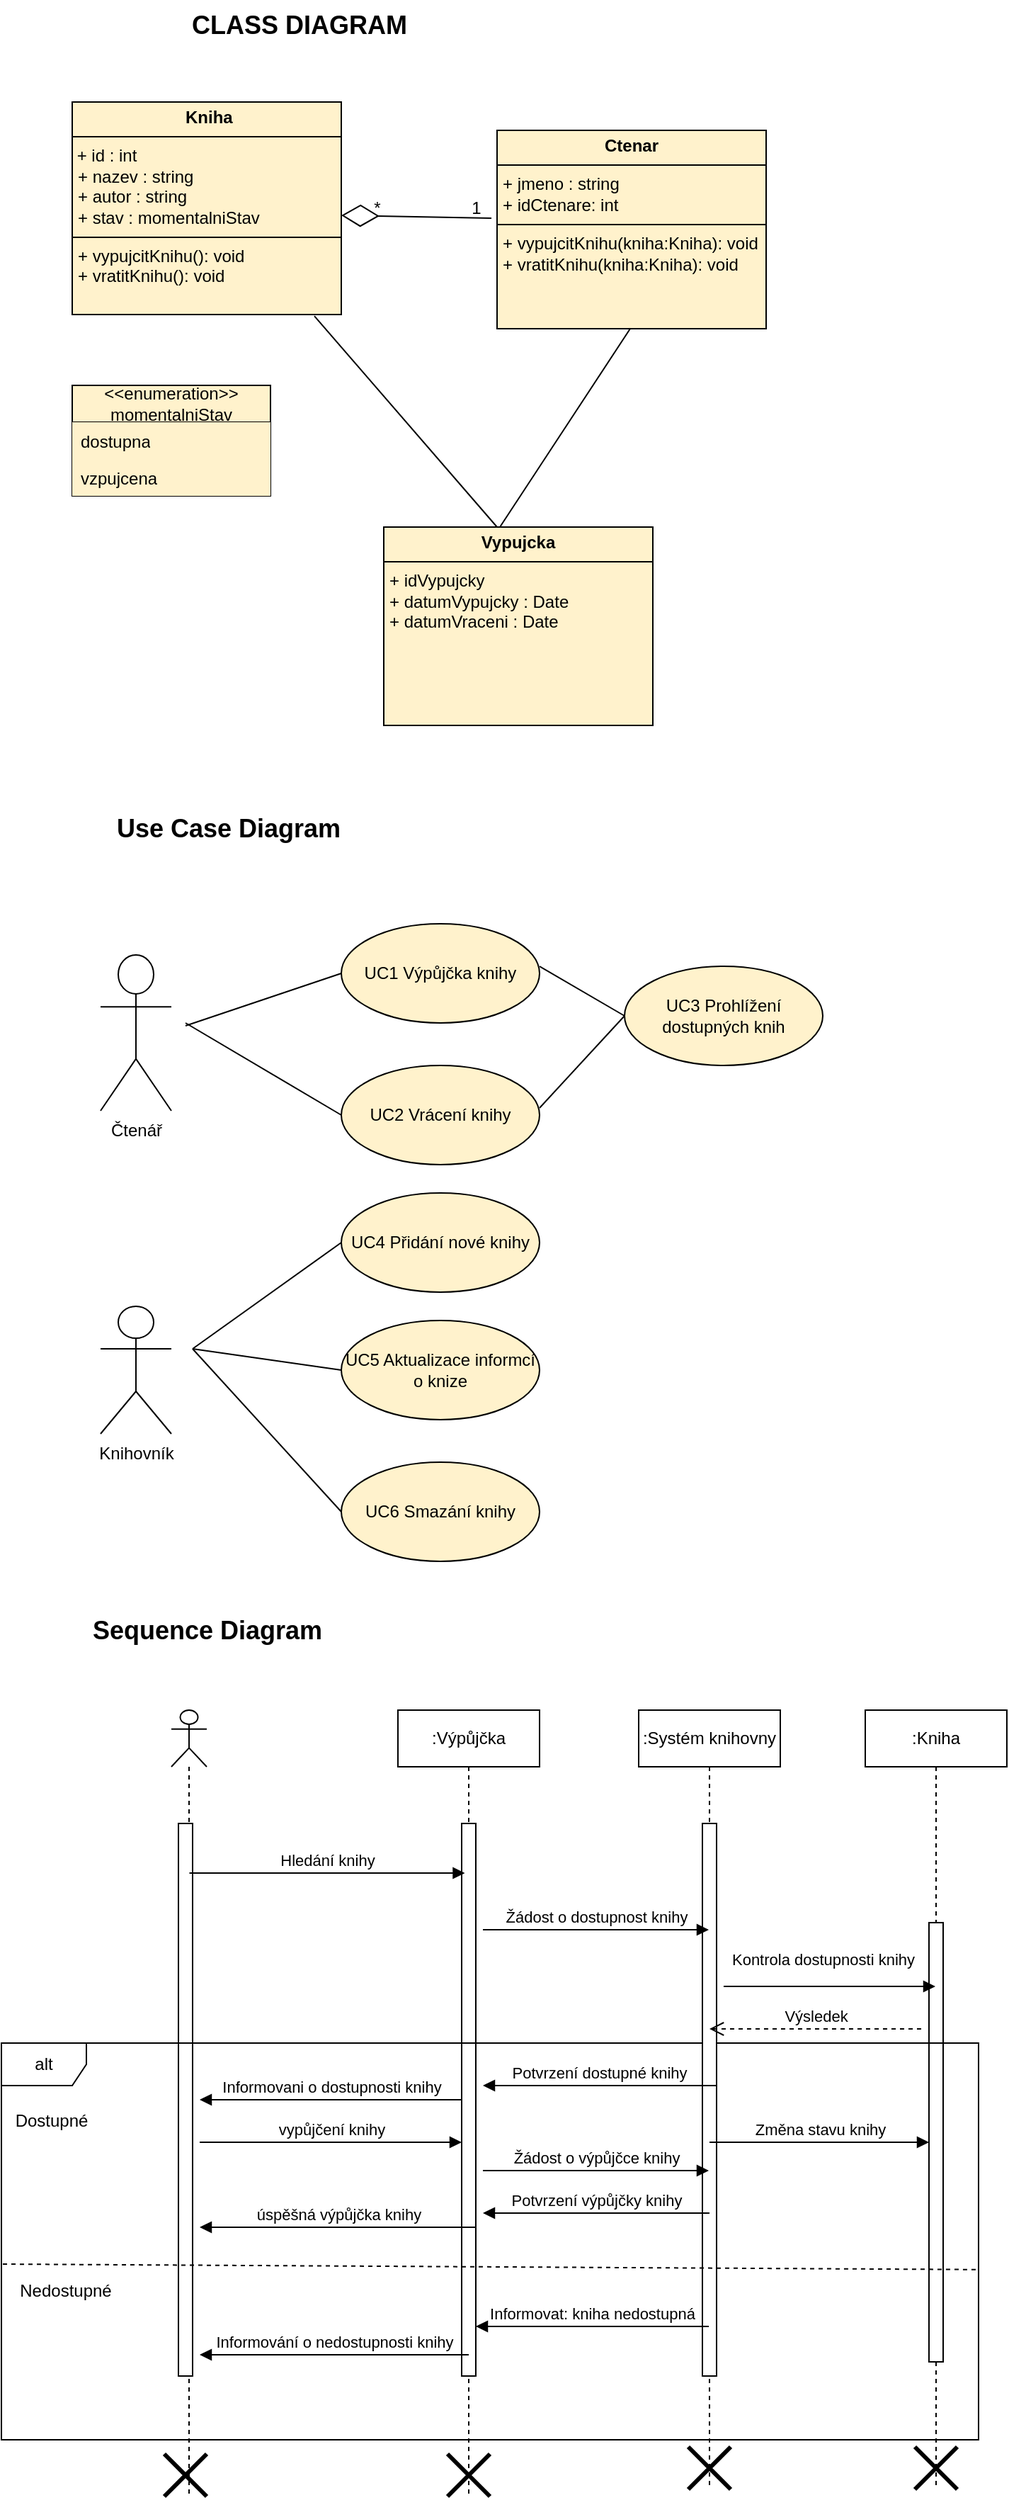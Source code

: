 <mxfile version="24.7.17">
  <diagram name="Stránka-1" id="xEyiMU1ayPzgCesdPK1c">
    <mxGraphModel dx="1194" dy="656" grid="1" gridSize="10" guides="1" tooltips="1" connect="1" arrows="1" fold="1" page="1" pageScale="1" pageWidth="827" pageHeight="1169" math="0" shadow="0">
      <root>
        <mxCell id="0" />
        <mxCell id="1" parent="0" />
        <mxCell id="LxrBPzwMNKAbfitbvLST-6" value="&amp;lt;&amp;lt;enumeration&amp;gt;&amp;gt;&lt;div&gt;momentalniStav&lt;/div&gt;" style="swimlane;fontStyle=0;childLayout=stackLayout;horizontal=1;startSize=26;fillColor=#FFF2CC;horizontalStack=0;resizeParent=1;resizeParentMax=0;resizeLast=0;collapsible=1;marginBottom=0;whiteSpace=wrap;html=1;" parent="1" vertex="1">
          <mxGeometry x="70" y="310" width="140" height="78" as="geometry" />
        </mxCell>
        <mxCell id="LxrBPzwMNKAbfitbvLST-7" value="dostupna" style="text;strokeColor=none;fillColor=#FFF2CC;align=left;verticalAlign=top;spacingLeft=4;spacingRight=4;overflow=hidden;rotatable=0;points=[[0,0.5],[1,0.5]];portConstraint=eastwest;whiteSpace=wrap;html=1;" parent="LxrBPzwMNKAbfitbvLST-6" vertex="1">
          <mxGeometry y="26" width="140" height="26" as="geometry" />
        </mxCell>
        <mxCell id="LxrBPzwMNKAbfitbvLST-8" value="vzpujcena" style="text;strokeColor=none;fillColor=#FFF2CC;align=left;verticalAlign=top;spacingLeft=4;spacingRight=4;overflow=hidden;rotatable=0;points=[[0,0.5],[1,0.5]];portConstraint=eastwest;whiteSpace=wrap;html=1;" parent="LxrBPzwMNKAbfitbvLST-6" vertex="1">
          <mxGeometry y="52" width="140" height="26" as="geometry" />
        </mxCell>
        <mxCell id="LxrBPzwMNKAbfitbvLST-17" value="&lt;p style=&quot;margin:0px;margin-top:4px;text-align:center;&quot;&gt;&lt;b&gt;&amp;nbsp;Kniha&lt;/b&gt;&lt;/p&gt;&lt;hr size=&quot;1&quot; style=&quot;border-style:solid;&quot;&gt;&amp;nbsp;+ id : int&lt;br&gt;&lt;p style=&quot;margin:0px;margin-left:4px;&quot;&gt;+ nazev : string&lt;br&gt;+ autor : string&lt;/p&gt;&lt;p style=&quot;margin:0px;margin-left:4px;&quot;&gt;+ stav : momentalniStav&lt;/p&gt;&lt;hr size=&quot;1&quot; style=&quot;border-style:solid;&quot;&gt;&lt;p style=&quot;margin:0px;margin-left:4px;&quot;&gt;+ vypujcitKnihu(): void&lt;br&gt;+ vratitKnihu(): void&lt;/p&gt;" style="verticalAlign=top;align=left;overflow=fill;html=1;whiteSpace=wrap;fillColor=#FFF2CC;" parent="1" vertex="1">
          <mxGeometry x="70" y="110" width="190" height="150" as="geometry" />
        </mxCell>
        <mxCell id="LxrBPzwMNKAbfitbvLST-18" value="&lt;p style=&quot;margin:0px;margin-top:4px;text-align:center;&quot;&gt;&lt;b&gt;Ctenar&lt;/b&gt;&lt;/p&gt;&lt;hr size=&quot;1&quot; style=&quot;border-style:solid;&quot;&gt;&lt;p style=&quot;margin:0px;margin-left:4px;&quot;&gt;+ jmeno : string&lt;br&gt;+ idCtenare: int&lt;/p&gt;&lt;hr size=&quot;1&quot; style=&quot;border-style:solid;&quot;&gt;&lt;p style=&quot;margin:0px;margin-left:4px;&quot;&gt;+ vypujcitKnihu(kniha:Kniha): void&lt;br&gt;+ vratitKnihu(kniha:Kniha): void&lt;/p&gt;" style="verticalAlign=top;align=left;overflow=fill;html=1;whiteSpace=wrap;fillColor=#FFF2CC;" parent="1" vertex="1">
          <mxGeometry x="370" y="130" width="190" height="140" as="geometry" />
        </mxCell>
        <mxCell id="LxrBPzwMNKAbfitbvLST-19" value="&lt;p style=&quot;margin:0px;margin-top:4px;text-align:center;&quot;&gt;&lt;b&gt;Vypujcka&lt;/b&gt;&lt;/p&gt;&lt;hr size=&quot;1&quot; style=&quot;border-style:solid;&quot;&gt;&lt;p style=&quot;margin:0px;margin-left:4px;&quot;&gt;+ idVypujcky&lt;/p&gt;&lt;p style=&quot;margin:0px;margin-left:4px;&quot;&gt;+ datumVypujcky : Date&lt;br&gt;+ datumVraceni : Date&lt;/p&gt;&lt;p style=&quot;margin:0px;margin-left:4px;&quot;&gt;&lt;br&gt;&lt;/p&gt;" style="verticalAlign=top;align=left;overflow=fill;html=1;whiteSpace=wrap;fillColor=#FFF2CC;" parent="1" vertex="1">
          <mxGeometry x="290" y="410" width="190" height="140" as="geometry" />
        </mxCell>
        <mxCell id="LxrBPzwMNKAbfitbvLST-20" style="edgeStyle=orthogonalEdgeStyle;rounded=0;orthogonalLoop=1;jettySize=auto;html=1;exitX=0.5;exitY=1;exitDx=0;exitDy=0;" parent="1" source="LxrBPzwMNKAbfitbvLST-19" target="LxrBPzwMNKAbfitbvLST-19" edge="1">
          <mxGeometry relative="1" as="geometry" />
        </mxCell>
        <mxCell id="LxrBPzwMNKAbfitbvLST-21" value="" style="endArrow=diamondThin;endFill=0;endSize=24;html=1;rounded=0;exitX=-0.021;exitY=0.443;exitDx=0;exitDy=0;entryX=1;entryY=0.429;entryDx=0;entryDy=0;entryPerimeter=0;exitPerimeter=0;" parent="1" source="LxrBPzwMNKAbfitbvLST-18" edge="1">
          <mxGeometry width="160" relative="1" as="geometry">
            <mxPoint x="370" y="150" as="sourcePoint" />
            <mxPoint x="260" y="190.0" as="targetPoint" />
          </mxGeometry>
        </mxCell>
        <mxCell id="LxrBPzwMNKAbfitbvLST-23" value="*" style="text;html=1;align=center;verticalAlign=middle;resizable=0;points=[];autosize=1;strokeColor=none;fillColor=none;" parent="1" vertex="1">
          <mxGeometry x="270" y="170" width="30" height="30" as="geometry" />
        </mxCell>
        <mxCell id="LxrBPzwMNKAbfitbvLST-24" value="1" style="text;html=1;align=center;verticalAlign=middle;resizable=0;points=[];autosize=1;strokeColor=none;fillColor=none;" parent="1" vertex="1">
          <mxGeometry x="340" y="170" width="30" height="30" as="geometry" />
        </mxCell>
        <mxCell id="LxrBPzwMNKAbfitbvLST-25" value="" style="endArrow=none;html=1;rounded=0;" parent="1" edge="1">
          <mxGeometry width="50" height="50" relative="1" as="geometry">
            <mxPoint x="372" y="410" as="sourcePoint" />
            <mxPoint x="464" y="270" as="targetPoint" />
          </mxGeometry>
        </mxCell>
        <mxCell id="LxrBPzwMNKAbfitbvLST-26" value="" style="endArrow=none;html=1;rounded=0;exitX=0.9;exitY=1.007;exitDx=0;exitDy=0;exitPerimeter=0;" parent="1" source="LxrBPzwMNKAbfitbvLST-17" edge="1">
          <mxGeometry width="50" height="50" relative="1" as="geometry">
            <mxPoint x="260" y="180" as="sourcePoint" />
            <mxPoint x="370" y="410" as="targetPoint" />
          </mxGeometry>
        </mxCell>
        <mxCell id="LxrBPzwMNKAbfitbvLST-27" value="&lt;b&gt;&lt;font style=&quot;font-size: 18px;&quot;&gt;CLASS DIAGRAM&lt;/font&gt;&lt;/b&gt;&lt;div&gt;&lt;br&gt;&lt;/div&gt;" style="text;html=1;align=center;verticalAlign=middle;resizable=0;points=[];autosize=1;strokeColor=none;fillColor=none;" parent="1" vertex="1">
          <mxGeometry x="140" y="38" width="180" height="50" as="geometry" />
        </mxCell>
        <mxCell id="LxrBPzwMNKAbfitbvLST-28" value="&lt;b&gt;&lt;font style=&quot;font-size: 18px;&quot;&gt;Use Case Diagram&lt;/font&gt;&lt;/b&gt;" style="text;html=1;align=center;verticalAlign=middle;resizable=0;points=[];autosize=1;strokeColor=none;fillColor=none;" parent="1" vertex="1">
          <mxGeometry x="90" y="603" width="180" height="40" as="geometry" />
        </mxCell>
        <mxCell id="LxrBPzwMNKAbfitbvLST-29" value="Čtenář" style="shape=umlActor;verticalLabelPosition=bottom;verticalAlign=top;html=1;" parent="1" vertex="1">
          <mxGeometry x="90" y="712" width="50" height="110" as="geometry" />
        </mxCell>
        <mxCell id="LxrBPzwMNKAbfitbvLST-31" value="Knihovník" style="shape=umlActor;verticalLabelPosition=bottom;verticalAlign=top;html=1;" parent="1" vertex="1">
          <mxGeometry x="90" y="960" width="50" height="90" as="geometry" />
        </mxCell>
        <mxCell id="LxrBPzwMNKAbfitbvLST-32" value="UC1 Výpůjčka knihy" style="ellipse;whiteSpace=wrap;html=1;fillColor=#FFF2CC;" parent="1" vertex="1">
          <mxGeometry x="260" y="690" width="140" height="70" as="geometry" />
        </mxCell>
        <mxCell id="LxrBPzwMNKAbfitbvLST-33" value="UC2 Vrácení knihy" style="ellipse;whiteSpace=wrap;html=1;fillColor=#FFF2CC;" parent="1" vertex="1">
          <mxGeometry x="260" y="790" width="140" height="70" as="geometry" />
        </mxCell>
        <mxCell id="LxrBPzwMNKAbfitbvLST-34" value="UC3 Prohlížení dostupných knih" style="ellipse;whiteSpace=wrap;html=1;fillColor=#FFF2CC;" parent="1" vertex="1">
          <mxGeometry x="460" y="720" width="140" height="70" as="geometry" />
        </mxCell>
        <mxCell id="LxrBPzwMNKAbfitbvLST-35" value="UC4 Přidání nové knihy" style="ellipse;whiteSpace=wrap;html=1;fillColor=#FFF2CC;" parent="1" vertex="1">
          <mxGeometry x="260" y="880" width="140" height="70" as="geometry" />
        </mxCell>
        <mxCell id="LxrBPzwMNKAbfitbvLST-36" value="UC5 Aktualizace informcí o knize" style="ellipse;whiteSpace=wrap;html=1;fillColor=#FFF2CC;" parent="1" vertex="1">
          <mxGeometry x="260" y="970" width="140" height="70" as="geometry" />
        </mxCell>
        <mxCell id="LxrBPzwMNKAbfitbvLST-37" value="UC6 Smazání knihy" style="ellipse;whiteSpace=wrap;html=1;fillColor=#FFF2CC;" parent="1" vertex="1">
          <mxGeometry x="260" y="1070" width="140" height="70" as="geometry" />
        </mxCell>
        <mxCell id="LxrBPzwMNKAbfitbvLST-40" value="" style="endArrow=none;html=1;rounded=0;entryX=0;entryY=0.5;entryDx=0;entryDy=0;" parent="1" target="LxrBPzwMNKAbfitbvLST-33" edge="1">
          <mxGeometry width="50" height="50" relative="1" as="geometry">
            <mxPoint x="150" y="760" as="sourcePoint" />
            <mxPoint x="200" y="730" as="targetPoint" />
          </mxGeometry>
        </mxCell>
        <mxCell id="LxrBPzwMNKAbfitbvLST-41" value="" style="endArrow=none;html=1;rounded=0;entryX=0;entryY=0.5;entryDx=0;entryDy=0;" parent="1" target="LxrBPzwMNKAbfitbvLST-34" edge="1">
          <mxGeometry width="50" height="50" relative="1" as="geometry">
            <mxPoint x="400" y="720" as="sourcePoint" />
            <mxPoint x="450" y="670" as="targetPoint" />
          </mxGeometry>
        </mxCell>
        <mxCell id="LxrBPzwMNKAbfitbvLST-42" value="" style="endArrow=none;html=1;rounded=0;entryX=0;entryY=0.5;entryDx=0;entryDy=0;" parent="1" target="LxrBPzwMNKAbfitbvLST-34" edge="1">
          <mxGeometry width="50" height="50" relative="1" as="geometry">
            <mxPoint x="400" y="820" as="sourcePoint" />
            <mxPoint x="450" y="770" as="targetPoint" />
          </mxGeometry>
        </mxCell>
        <mxCell id="LxrBPzwMNKAbfitbvLST-43" value="" style="endArrow=none;html=1;rounded=0;entryX=0;entryY=0.5;entryDx=0;entryDy=0;" parent="1" target="LxrBPzwMNKAbfitbvLST-35" edge="1">
          <mxGeometry width="50" height="50" relative="1" as="geometry">
            <mxPoint x="155" y="990" as="sourcePoint" />
            <mxPoint x="205" y="940" as="targetPoint" />
          </mxGeometry>
        </mxCell>
        <mxCell id="LxrBPzwMNKAbfitbvLST-44" value="" style="endArrow=none;html=1;rounded=0;entryX=0;entryY=0.5;entryDx=0;entryDy=0;" parent="1" target="LxrBPzwMNKAbfitbvLST-36" edge="1">
          <mxGeometry width="50" height="50" relative="1" as="geometry">
            <mxPoint x="155" y="990" as="sourcePoint" />
            <mxPoint x="205" y="940" as="targetPoint" />
          </mxGeometry>
        </mxCell>
        <mxCell id="LxrBPzwMNKAbfitbvLST-45" value="" style="endArrow=none;html=1;rounded=0;entryX=0;entryY=0.5;entryDx=0;entryDy=0;" parent="1" target="LxrBPzwMNKAbfitbvLST-37" edge="1">
          <mxGeometry width="50" height="50" relative="1" as="geometry">
            <mxPoint x="155" y="990" as="sourcePoint" />
            <mxPoint x="205" y="940" as="targetPoint" />
          </mxGeometry>
        </mxCell>
        <mxCell id="LxrBPzwMNKAbfitbvLST-46" value="" style="endArrow=none;html=1;rounded=0;entryX=0;entryY=0.5;entryDx=0;entryDy=0;" parent="1" target="LxrBPzwMNKAbfitbvLST-32" edge="1">
          <mxGeometry width="50" height="50" relative="1" as="geometry">
            <mxPoint x="150" y="762" as="sourcePoint" />
            <mxPoint x="200" y="712" as="targetPoint" />
          </mxGeometry>
        </mxCell>
        <mxCell id="lP3_zovhz-bHeWaL7pVN-3" value="" style="shape=umlLifeline;perimeter=lifelinePerimeter;whiteSpace=wrap;html=1;container=1;dropTarget=0;collapsible=0;recursiveResize=0;outlineConnect=0;portConstraint=eastwest;newEdgeStyle={&quot;curved&quot;:0,&quot;rounded&quot;:0};participant=umlActor;" vertex="1" parent="1">
          <mxGeometry x="140" y="1245" width="25" height="555" as="geometry" />
        </mxCell>
        <mxCell id="lP3_zovhz-bHeWaL7pVN-4" value="" style="html=1;points=[[0,0,0,0,5],[0,1,0,0,-5],[1,0,0,0,5],[1,1,0,0,-5]];perimeter=orthogonalPerimeter;outlineConnect=0;targetShapes=umlLifeline;portConstraint=eastwest;newEdgeStyle={&quot;curved&quot;:0,&quot;rounded&quot;:0};" vertex="1" parent="lP3_zovhz-bHeWaL7pVN-3">
          <mxGeometry x="5" y="80" width="10" height="390" as="geometry" />
        </mxCell>
        <mxCell id="lP3_zovhz-bHeWaL7pVN-35" value="" style="shape=umlDestroy;whiteSpace=wrap;html=1;strokeWidth=3;targetShapes=umlLifeline;" vertex="1" parent="lP3_zovhz-bHeWaL7pVN-3">
          <mxGeometry x="-5" y="525" width="30" height="30" as="geometry" />
        </mxCell>
        <mxCell id="lP3_zovhz-bHeWaL7pVN-5" value=":Výpůjčka" style="shape=umlLifeline;perimeter=lifelinePerimeter;whiteSpace=wrap;html=1;container=1;dropTarget=0;collapsible=0;recursiveResize=0;outlineConnect=0;portConstraint=eastwest;newEdgeStyle={&quot;curved&quot;:0,&quot;rounded&quot;:0};" vertex="1" parent="1">
          <mxGeometry x="300" y="1245" width="100" height="555" as="geometry" />
        </mxCell>
        <mxCell id="lP3_zovhz-bHeWaL7pVN-6" value="" style="html=1;points=[[0,0,0,0,5],[0,1,0,0,-5],[1,0,0,0,5],[1,1,0,0,-5]];perimeter=orthogonalPerimeter;outlineConnect=0;targetShapes=umlLifeline;portConstraint=eastwest;newEdgeStyle={&quot;curved&quot;:0,&quot;rounded&quot;:0};" vertex="1" parent="lP3_zovhz-bHeWaL7pVN-5">
          <mxGeometry x="45" y="80" width="10" height="390" as="geometry" />
        </mxCell>
        <mxCell id="lP3_zovhz-bHeWaL7pVN-36" value="" style="shape=umlDestroy;whiteSpace=wrap;html=1;strokeWidth=3;targetShapes=umlLifeline;" vertex="1" parent="lP3_zovhz-bHeWaL7pVN-5">
          <mxGeometry x="35" y="525" width="30" height="30" as="geometry" />
        </mxCell>
        <mxCell id="lP3_zovhz-bHeWaL7pVN-7" value="Hledání knihy" style="html=1;verticalAlign=bottom;endArrow=block;curved=0;rounded=0;" edge="1" parent="1">
          <mxGeometry x="-0.003" width="80" relative="1" as="geometry">
            <mxPoint x="152.75" y="1360" as="sourcePoint" />
            <mxPoint x="347.25" y="1360" as="targetPoint" />
            <mxPoint as="offset" />
          </mxGeometry>
        </mxCell>
        <mxCell id="lP3_zovhz-bHeWaL7pVN-8" value=":Kniha" style="shape=umlLifeline;perimeter=lifelinePerimeter;whiteSpace=wrap;html=1;container=1;dropTarget=0;collapsible=0;recursiveResize=0;outlineConnect=0;portConstraint=eastwest;newEdgeStyle={&quot;curved&quot;:0,&quot;rounded&quot;:0};" vertex="1" parent="1">
          <mxGeometry x="630" y="1245" width="100" height="550" as="geometry" />
        </mxCell>
        <mxCell id="lP3_zovhz-bHeWaL7pVN-9" value="" style="html=1;points=[[0,0,0,0,5],[0,1,0,0,-5],[1,0,0,0,5],[1,1,0,0,-5]];perimeter=orthogonalPerimeter;outlineConnect=0;targetShapes=umlLifeline;portConstraint=eastwest;newEdgeStyle={&quot;curved&quot;:0,&quot;rounded&quot;:0};" vertex="1" parent="lP3_zovhz-bHeWaL7pVN-8">
          <mxGeometry x="45" y="150" width="10" height="310" as="geometry" />
        </mxCell>
        <mxCell id="lP3_zovhz-bHeWaL7pVN-38" value="" style="shape=umlDestroy;whiteSpace=wrap;html=1;strokeWidth=3;targetShapes=umlLifeline;" vertex="1" parent="lP3_zovhz-bHeWaL7pVN-8">
          <mxGeometry x="35" y="520" width="30" height="30" as="geometry" />
        </mxCell>
        <mxCell id="lP3_zovhz-bHeWaL7pVN-14" value="alt" style="shape=umlFrame;whiteSpace=wrap;html=1;pointerEvents=0;" vertex="1" parent="1">
          <mxGeometry x="20" y="1480" width="690" height="280" as="geometry" />
        </mxCell>
        <mxCell id="lP3_zovhz-bHeWaL7pVN-15" value="Dostupné" style="text;html=1;align=center;verticalAlign=middle;resizable=0;points=[];autosize=1;strokeColor=none;fillColor=none;" vertex="1" parent="1">
          <mxGeometry x="20" y="1520" width="70" height="30" as="geometry" />
        </mxCell>
        <mxCell id="lP3_zovhz-bHeWaL7pVN-16" value="Nedostupné" style="text;html=1;align=center;verticalAlign=middle;resizable=0;points=[];autosize=1;strokeColor=none;fillColor=none;" vertex="1" parent="1">
          <mxGeometry x="20" y="1640" width="90" height="30" as="geometry" />
        </mxCell>
        <mxCell id="lP3_zovhz-bHeWaL7pVN-18" value="Informovani o dostupnosti knihy" style="html=1;verticalAlign=bottom;endArrow=block;curved=0;rounded=0;" edge="1" parent="1" source="lP3_zovhz-bHeWaL7pVN-6">
          <mxGeometry width="80" relative="1" as="geometry">
            <mxPoint x="185" y="1534.5" as="sourcePoint" />
            <mxPoint x="160" y="1520" as="targetPoint" />
          </mxGeometry>
        </mxCell>
        <mxCell id="lP3_zovhz-bHeWaL7pVN-19" value="vypůjčení knihy" style="html=1;verticalAlign=bottom;endArrow=block;curved=0;rounded=0;" edge="1" parent="1" target="lP3_zovhz-bHeWaL7pVN-6">
          <mxGeometry width="80" relative="1" as="geometry">
            <mxPoint x="160" y="1550" as="sourcePoint" />
            <mxPoint x="240" y="1550" as="targetPoint" />
          </mxGeometry>
        </mxCell>
        <mxCell id="lP3_zovhz-bHeWaL7pVN-20" value="úspěšná výpůjčka knihy" style="html=1;verticalAlign=bottom;endArrow=block;curved=0;rounded=0;exitX=0.5;exitY=0.654;exitDx=0;exitDy=0;exitPerimeter=0;" edge="1" parent="1">
          <mxGeometry width="80" relative="1" as="geometry">
            <mxPoint x="355" y="1610" as="sourcePoint" />
            <mxPoint x="160" y="1610" as="targetPoint" />
          </mxGeometry>
        </mxCell>
        <mxCell id="lP3_zovhz-bHeWaL7pVN-21" value=":Systém knihovny" style="shape=umlLifeline;perimeter=lifelinePerimeter;whiteSpace=wrap;html=1;container=1;dropTarget=0;collapsible=0;recursiveResize=0;outlineConnect=0;portConstraint=eastwest;newEdgeStyle={&quot;curved&quot;:0,&quot;rounded&quot;:0};" vertex="1" parent="1">
          <mxGeometry x="470" y="1245" width="100" height="550" as="geometry" />
        </mxCell>
        <mxCell id="lP3_zovhz-bHeWaL7pVN-22" value="" style="html=1;points=[[0,0,0,0,5],[0,1,0,0,-5],[1,0,0,0,5],[1,1,0,0,-5]];perimeter=orthogonalPerimeter;outlineConnect=0;targetShapes=umlLifeline;portConstraint=eastwest;newEdgeStyle={&quot;curved&quot;:0,&quot;rounded&quot;:0};" vertex="1" parent="lP3_zovhz-bHeWaL7pVN-21">
          <mxGeometry x="45" y="80" width="10" height="390" as="geometry" />
        </mxCell>
        <mxCell id="lP3_zovhz-bHeWaL7pVN-37" value="" style="shape=umlDestroy;whiteSpace=wrap;html=1;strokeWidth=3;targetShapes=umlLifeline;" vertex="1" parent="lP3_zovhz-bHeWaL7pVN-21">
          <mxGeometry x="35" y="520" width="30" height="30" as="geometry" />
        </mxCell>
        <mxCell id="lP3_zovhz-bHeWaL7pVN-23" value="Žádost o dostupnost knihy" style="html=1;verticalAlign=bottom;endArrow=block;curved=0;rounded=0;" edge="1" parent="1" target="lP3_zovhz-bHeWaL7pVN-21">
          <mxGeometry width="80" relative="1" as="geometry">
            <mxPoint x="360" y="1400" as="sourcePoint" />
            <mxPoint x="440" y="1400" as="targetPoint" />
          </mxGeometry>
        </mxCell>
        <mxCell id="lP3_zovhz-bHeWaL7pVN-24" value="Kontrola dostupnosti knihy" style="html=1;verticalAlign=bottom;endArrow=block;curved=0;rounded=0;" edge="1" parent="1" target="lP3_zovhz-bHeWaL7pVN-8">
          <mxGeometry x="-0.064" y="10" width="80" relative="1" as="geometry">
            <mxPoint x="530" y="1440" as="sourcePoint" />
            <mxPoint x="610" y="1440" as="targetPoint" />
            <mxPoint as="offset" />
          </mxGeometry>
        </mxCell>
        <mxCell id="lP3_zovhz-bHeWaL7pVN-25" value="Výsledek" style="html=1;verticalAlign=bottom;endArrow=open;dashed=1;endSize=8;curved=0;rounded=0;" edge="1" parent="1">
          <mxGeometry relative="1" as="geometry">
            <mxPoint x="669.5" y="1470" as="sourcePoint" />
            <mxPoint x="520" y="1470" as="targetPoint" />
          </mxGeometry>
        </mxCell>
        <mxCell id="lP3_zovhz-bHeWaL7pVN-26" value="Potvrzení dostupné knihy" style="html=1;verticalAlign=bottom;endArrow=block;curved=0;rounded=0;" edge="1" parent="1">
          <mxGeometry width="80" relative="1" as="geometry">
            <mxPoint x="524.5" y="1510" as="sourcePoint" />
            <mxPoint x="360" y="1510" as="targetPoint" />
          </mxGeometry>
        </mxCell>
        <mxCell id="lP3_zovhz-bHeWaL7pVN-27" value="Žádost o výpůjčce knihy" style="html=1;verticalAlign=bottom;endArrow=block;curved=0;rounded=0;" edge="1" parent="1" target="lP3_zovhz-bHeWaL7pVN-21">
          <mxGeometry width="80" relative="1" as="geometry">
            <mxPoint x="360" y="1570" as="sourcePoint" />
            <mxPoint x="440" y="1570" as="targetPoint" />
          </mxGeometry>
        </mxCell>
        <mxCell id="lP3_zovhz-bHeWaL7pVN-28" value="Změna stavu knihy" style="html=1;verticalAlign=bottom;endArrow=block;curved=0;rounded=0;" edge="1" parent="1" target="lP3_zovhz-bHeWaL7pVN-9">
          <mxGeometry width="80" relative="1" as="geometry">
            <mxPoint x="520" y="1550" as="sourcePoint" />
            <mxPoint x="600" y="1550" as="targetPoint" />
          </mxGeometry>
        </mxCell>
        <mxCell id="lP3_zovhz-bHeWaL7pVN-29" value="Potvrzení výpůjčky knihy" style="html=1;verticalAlign=bottom;endArrow=block;curved=0;rounded=0;" edge="1" parent="1">
          <mxGeometry width="80" relative="1" as="geometry">
            <mxPoint x="520" y="1600" as="sourcePoint" />
            <mxPoint x="360" y="1600" as="targetPoint" />
          </mxGeometry>
        </mxCell>
        <mxCell id="lP3_zovhz-bHeWaL7pVN-31" value="" style="endArrow=none;dashed=1;html=1;rounded=0;exitX=0.011;exitY=-0.133;exitDx=0;exitDy=0;exitPerimeter=0;entryX=0.999;entryY=0.571;entryDx=0;entryDy=0;entryPerimeter=0;" edge="1" parent="1" source="lP3_zovhz-bHeWaL7pVN-16" target="lP3_zovhz-bHeWaL7pVN-14">
          <mxGeometry width="50" height="50" relative="1" as="geometry">
            <mxPoint x="220" y="1550" as="sourcePoint" />
            <mxPoint x="270" y="1500" as="targetPoint" />
          </mxGeometry>
        </mxCell>
        <mxCell id="lP3_zovhz-bHeWaL7pVN-33" value="Informování o nedostupnosti knihy" style="html=1;verticalAlign=bottom;endArrow=block;curved=0;rounded=0;" edge="1" parent="1">
          <mxGeometry width="80" relative="1" as="geometry">
            <mxPoint x="350" y="1700" as="sourcePoint" />
            <mxPoint x="160" y="1700" as="targetPoint" />
          </mxGeometry>
        </mxCell>
        <mxCell id="lP3_zovhz-bHeWaL7pVN-34" value="Informovat: kniha nedostupná" style="html=1;verticalAlign=bottom;endArrow=block;curved=0;rounded=0;" edge="1" parent="1">
          <mxGeometry width="80" relative="1" as="geometry">
            <mxPoint x="519.5" y="1680" as="sourcePoint" />
            <mxPoint x="355" y="1680" as="targetPoint" />
          </mxGeometry>
        </mxCell>
        <mxCell id="lP3_zovhz-bHeWaL7pVN-39" value="&lt;font style=&quot;font-size: 18px;&quot;&gt;&lt;b&gt;Sequence Diagram&lt;/b&gt;&lt;/font&gt;" style="text;html=1;align=center;verticalAlign=middle;resizable=0;points=[];autosize=1;strokeColor=none;fillColor=none;" vertex="1" parent="1">
          <mxGeometry x="70" y="1169" width="190" height="40" as="geometry" />
        </mxCell>
      </root>
    </mxGraphModel>
  </diagram>
</mxfile>
